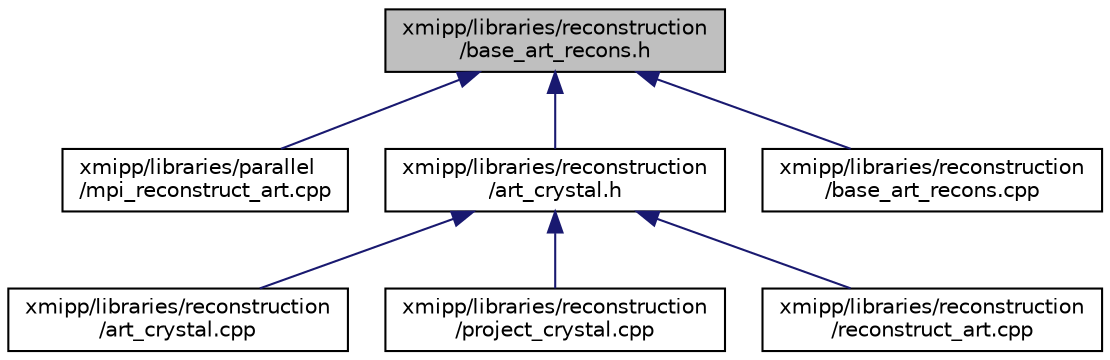 digraph "xmipp/libraries/reconstruction/base_art_recons.h"
{
  edge [fontname="Helvetica",fontsize="10",labelfontname="Helvetica",labelfontsize="10"];
  node [fontname="Helvetica",fontsize="10",shape=record];
  Node93 [label="xmipp/libraries/reconstruction\l/base_art_recons.h",height=0.2,width=0.4,color="black", fillcolor="grey75", style="filled", fontcolor="black"];
  Node93 -> Node94 [dir="back",color="midnightblue",fontsize="10",style="solid",fontname="Helvetica"];
  Node94 [label="xmipp/libraries/parallel\l/mpi_reconstruct_art.cpp",height=0.2,width=0.4,color="black", fillcolor="white", style="filled",URL="$mpi__reconstruct__art_8cpp.html"];
  Node93 -> Node95 [dir="back",color="midnightblue",fontsize="10",style="solid",fontname="Helvetica"];
  Node95 [label="xmipp/libraries/reconstruction\l/art_crystal.h",height=0.2,width=0.4,color="black", fillcolor="white", style="filled",URL="$art__crystal_8h.html"];
  Node95 -> Node96 [dir="back",color="midnightblue",fontsize="10",style="solid",fontname="Helvetica"];
  Node96 [label="xmipp/libraries/reconstruction\l/art_crystal.cpp",height=0.2,width=0.4,color="black", fillcolor="white", style="filled",URL="$art__crystal_8cpp.html"];
  Node95 -> Node97 [dir="back",color="midnightblue",fontsize="10",style="solid",fontname="Helvetica"];
  Node97 [label="xmipp/libraries/reconstruction\l/project_crystal.cpp",height=0.2,width=0.4,color="black", fillcolor="white", style="filled",URL="$project__crystal_8cpp.html"];
  Node95 -> Node98 [dir="back",color="midnightblue",fontsize="10",style="solid",fontname="Helvetica"];
  Node98 [label="xmipp/libraries/reconstruction\l/reconstruct_art.cpp",height=0.2,width=0.4,color="black", fillcolor="white", style="filled",URL="$reconstruct__art_8cpp.html"];
  Node93 -> Node99 [dir="back",color="midnightblue",fontsize="10",style="solid",fontname="Helvetica"];
  Node99 [label="xmipp/libraries/reconstruction\l/base_art_recons.cpp",height=0.2,width=0.4,color="black", fillcolor="white", style="filled",URL="$base__art__recons_8cpp.html"];
}

